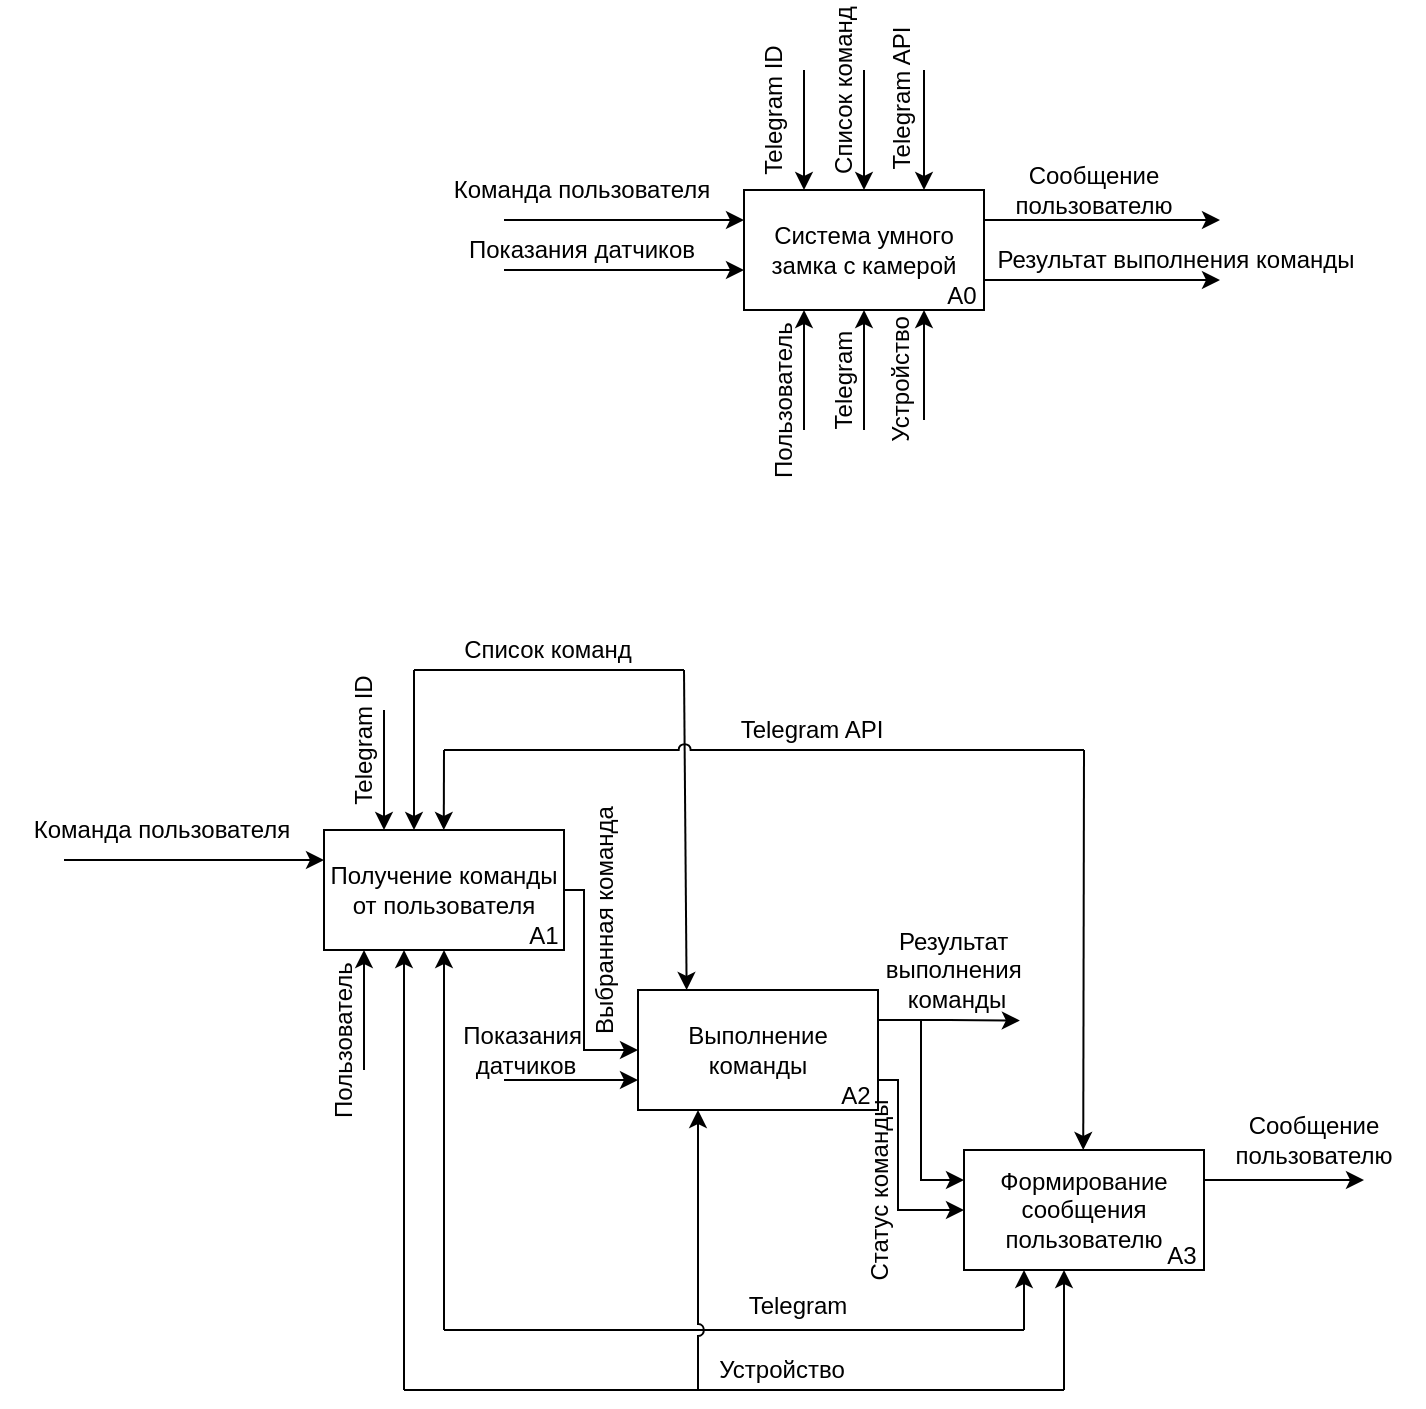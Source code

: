 <mxfile version="27.2.0">
  <diagram name="Страница — 1" id="EmCwxooh9WcDF8pBYgYJ">
    <mxGraphModel dx="983" dy="578" grid="0" gridSize="10" guides="1" tooltips="1" connect="1" arrows="1" fold="1" page="1" pageScale="1" pageWidth="827" pageHeight="1169" background="#ffffff" math="0" shadow="0">
      <root>
        <mxCell id="0" />
        <mxCell id="1" parent="0" />
        <mxCell id="8ozjoJxuKWa_k_Ra9t5D-1" value="Система умного замка с камерой" style="rounded=0;whiteSpace=wrap;html=1;" parent="1" vertex="1">
          <mxGeometry x="417" y="115" width="120" height="60" as="geometry" />
        </mxCell>
        <mxCell id="8ozjoJxuKWa_k_Ra9t5D-2" value="" style="endArrow=classic;html=1;rounded=0;entryX=0;entryY=0.25;entryDx=0;entryDy=0;" parent="1" target="8ozjoJxuKWa_k_Ra9t5D-1" edge="1">
          <mxGeometry width="50" height="50" relative="1" as="geometry">
            <mxPoint x="297" y="130" as="sourcePoint" />
            <mxPoint x="347" y="135" as="targetPoint" />
          </mxGeometry>
        </mxCell>
        <mxCell id="8ozjoJxuKWa_k_Ra9t5D-5" value="Команда пользователя" style="text;html=1;align=center;verticalAlign=middle;whiteSpace=wrap;rounded=0;" parent="1" vertex="1">
          <mxGeometry x="255" y="105" width="162" height="20" as="geometry" />
        </mxCell>
        <mxCell id="8ozjoJxuKWa_k_Ra9t5D-7" value="" style="endArrow=classic;html=1;rounded=0;entryX=0;entryY=0.25;entryDx=0;entryDy=0;" parent="1" edge="1">
          <mxGeometry width="50" height="50" relative="1" as="geometry">
            <mxPoint x="297" y="155" as="sourcePoint" />
            <mxPoint x="417" y="155" as="targetPoint" />
          </mxGeometry>
        </mxCell>
        <mxCell id="8ozjoJxuKWa_k_Ra9t5D-8" value="Показания датчиков" style="text;html=1;align=center;verticalAlign=middle;whiteSpace=wrap;rounded=0;" parent="1" vertex="1">
          <mxGeometry x="255" y="135" width="162" height="20" as="geometry" />
        </mxCell>
        <mxCell id="8ozjoJxuKWa_k_Ra9t5D-9" value="" style="endArrow=classic;html=1;rounded=0;exitX=0;exitY=1;exitDx=0;exitDy=0;" parent="1" source="8ozjoJxuKWa_k_Ra9t5D-10" edge="1">
          <mxGeometry width="50" height="50" relative="1" as="geometry">
            <mxPoint x="595" y="135" as="sourcePoint" />
            <mxPoint x="655" y="130" as="targetPoint" />
          </mxGeometry>
        </mxCell>
        <mxCell id="8ozjoJxuKWa_k_Ra9t5D-10" value="Сообщение пользователю" style="text;html=1;align=center;verticalAlign=middle;whiteSpace=wrap;rounded=0;" parent="1" vertex="1">
          <mxGeometry x="537" y="100" width="110" height="30" as="geometry" />
        </mxCell>
        <mxCell id="8ozjoJxuKWa_k_Ra9t5D-11" value="" style="endArrow=classic;html=1;rounded=0;entryX=0.25;entryY=0;entryDx=0;entryDy=0;" parent="1" target="8ozjoJxuKWa_k_Ra9t5D-1" edge="1">
          <mxGeometry width="50" height="50" relative="1" as="geometry">
            <mxPoint x="447" y="55" as="sourcePoint" />
            <mxPoint x="476.71" y="45" as="targetPoint" />
          </mxGeometry>
        </mxCell>
        <mxCell id="8ozjoJxuKWa_k_Ra9t5D-12" value="Telegram ID" style="text;html=1;align=center;verticalAlign=middle;whiteSpace=wrap;rounded=0;rotation=-90;" parent="1" vertex="1">
          <mxGeometry x="397" y="60" width="70" height="30" as="geometry" />
        </mxCell>
        <mxCell id="8ozjoJxuKWa_k_Ra9t5D-13" value="" style="endArrow=classic;html=1;rounded=0;entryX=0.5;entryY=0;entryDx=0;entryDy=0;" parent="1" target="8ozjoJxuKWa_k_Ra9t5D-1" edge="1">
          <mxGeometry width="50" height="50" relative="1" as="geometry">
            <mxPoint x="477" y="55" as="sourcePoint" />
            <mxPoint x="567" y="-15" as="targetPoint" />
          </mxGeometry>
        </mxCell>
        <mxCell id="8ozjoJxuKWa_k_Ra9t5D-14" value="Список команд" style="text;html=1;align=center;verticalAlign=middle;whiteSpace=wrap;rounded=0;rotation=-90;" parent="1" vertex="1">
          <mxGeometry x="422" y="50" width="90" height="30" as="geometry" />
        </mxCell>
        <mxCell id="8ozjoJxuKWa_k_Ra9t5D-15" value="" style="endArrow=classic;html=1;rounded=0;entryX=0.25;entryY=1;entryDx=0;entryDy=0;" parent="1" target="8ozjoJxuKWa_k_Ra9t5D-1" edge="1">
          <mxGeometry width="50" height="50" relative="1" as="geometry">
            <mxPoint x="447" y="235" as="sourcePoint" />
            <mxPoint x="531" y="233" as="targetPoint" />
          </mxGeometry>
        </mxCell>
        <mxCell id="8ozjoJxuKWa_k_Ra9t5D-16" value="Пользователь" style="text;html=1;align=center;verticalAlign=middle;whiteSpace=wrap;rounded=0;rotation=-90;" parent="1" vertex="1">
          <mxGeometry x="407" y="205" width="60" height="30" as="geometry" />
        </mxCell>
        <mxCell id="8ozjoJxuKWa_k_Ra9t5D-17" value="" style="endArrow=classic;html=1;rounded=0;entryX=0.75;entryY=0;entryDx=0;entryDy=0;" parent="1" target="8ozjoJxuKWa_k_Ra9t5D-1" edge="1">
          <mxGeometry width="50" height="50" relative="1" as="geometry">
            <mxPoint x="507" y="55" as="sourcePoint" />
            <mxPoint x="577" y="5" as="targetPoint" />
          </mxGeometry>
        </mxCell>
        <mxCell id="8ozjoJxuKWa_k_Ra9t5D-18" value="Telegram API" style="text;html=1;align=center;verticalAlign=middle;whiteSpace=wrap;rounded=0;rotation=-90;" parent="1" vertex="1">
          <mxGeometry x="451" y="54" width="90" height="30" as="geometry" />
        </mxCell>
        <mxCell id="8ozjoJxuKWa_k_Ra9t5D-19" value="" style="endArrow=classic;html=1;rounded=0;entryX=0.5;entryY=1;entryDx=0;entryDy=0;" parent="1" target="8ozjoJxuKWa_k_Ra9t5D-1" edge="1">
          <mxGeometry width="50" height="50" relative="1" as="geometry">
            <mxPoint x="477" y="235" as="sourcePoint" />
            <mxPoint x="527" y="245" as="targetPoint" />
          </mxGeometry>
        </mxCell>
        <mxCell id="8ozjoJxuKWa_k_Ra9t5D-20" value="Telegram" style="text;html=1;align=center;verticalAlign=middle;whiteSpace=wrap;rounded=0;rotation=-90;" parent="1" vertex="1">
          <mxGeometry x="437" y="195" width="60" height="30" as="geometry" />
        </mxCell>
        <mxCell id="8ozjoJxuKWa_k_Ra9t5D-21" value="A0" style="text;html=1;align=center;verticalAlign=middle;whiteSpace=wrap;rounded=0;" parent="1" vertex="1">
          <mxGeometry x="511" y="160" width="30" height="15" as="geometry" />
        </mxCell>
        <mxCell id="8ozjoJxuKWa_k_Ra9t5D-22" value="Получение команды от пользователя" style="rounded=0;whiteSpace=wrap;html=1;" parent="1" vertex="1">
          <mxGeometry x="207" y="435" width="120" height="60" as="geometry" />
        </mxCell>
        <mxCell id="FA_rfXkK4XhOWEj8PxHk-4" style="edgeStyle=orthogonalEdgeStyle;rounded=0;orthogonalLoop=1;jettySize=auto;html=1;exitX=1;exitY=0.25;exitDx=0;exitDy=0;" edge="1" parent="1" source="8ozjoJxuKWa_k_Ra9t5D-23">
          <mxGeometry relative="1" as="geometry">
            <mxPoint x="554.931" y="530.276" as="targetPoint" />
          </mxGeometry>
        </mxCell>
        <mxCell id="8ozjoJxuKWa_k_Ra9t5D-23" value="Выполнение команды" style="rounded=0;whiteSpace=wrap;html=1;" parent="1" vertex="1">
          <mxGeometry x="364" y="515" width="120" height="60" as="geometry" />
        </mxCell>
        <mxCell id="8ozjoJxuKWa_k_Ra9t5D-24" value="Формирование сообщения пользователю" style="rounded=0;whiteSpace=wrap;html=1;" parent="1" vertex="1">
          <mxGeometry x="527" y="595" width="120" height="60" as="geometry" />
        </mxCell>
        <mxCell id="8ozjoJxuKWa_k_Ra9t5D-25" value="" style="endArrow=classic;html=1;rounded=0;exitX=1;exitY=0.25;exitDx=0;exitDy=0;" parent="1" source="8ozjoJxuKWa_k_Ra9t5D-24" edge="1">
          <mxGeometry width="50" height="50" relative="1" as="geometry">
            <mxPoint x="657" y="605" as="sourcePoint" />
            <mxPoint x="727" y="610" as="targetPoint" />
          </mxGeometry>
        </mxCell>
        <mxCell id="8ozjoJxuKWa_k_Ra9t5D-26" value="Сообщение пользователю" style="text;html=1;align=center;verticalAlign=middle;whiteSpace=wrap;rounded=0;" parent="1" vertex="1">
          <mxGeometry x="647" y="575" width="110" height="30" as="geometry" />
        </mxCell>
        <mxCell id="8ozjoJxuKWa_k_Ra9t5D-27" value="" style="endArrow=classic;html=1;rounded=0;exitX=1;exitY=0.75;exitDx=0;exitDy=0;" parent="1" source="8ozjoJxuKWa_k_Ra9t5D-1" edge="1">
          <mxGeometry width="50" height="50" relative="1" as="geometry">
            <mxPoint x="579" y="155" as="sourcePoint" />
            <mxPoint x="655" y="160" as="targetPoint" />
          </mxGeometry>
        </mxCell>
        <mxCell id="8ozjoJxuKWa_k_Ra9t5D-28" value="Результат выполнения команды" style="text;html=1;align=center;verticalAlign=middle;whiteSpace=wrap;rounded=0;" parent="1" vertex="1">
          <mxGeometry x="541" y="135" width="184" height="30" as="geometry" />
        </mxCell>
        <mxCell id="8ozjoJxuKWa_k_Ra9t5D-30" value="Результат&amp;nbsp;&lt;div&gt;выполнения&amp;nbsp;&lt;/div&gt;&lt;div&gt;команды&lt;/div&gt;" style="text;html=1;align=center;verticalAlign=middle;whiteSpace=wrap;rounded=0;" parent="1" vertex="1">
          <mxGeometry x="482" y="490" width="83" height="30" as="geometry" />
        </mxCell>
        <mxCell id="8ozjoJxuKWa_k_Ra9t5D-31" value="" style="endArrow=classic;html=1;rounded=0;exitX=1;exitY=0.75;exitDx=0;exitDy=0;entryX=0;entryY=0.5;entryDx=0;entryDy=0;edgeStyle=orthogonalEdgeStyle;" parent="1" source="8ozjoJxuKWa_k_Ra9t5D-23" target="8ozjoJxuKWa_k_Ra9t5D-24" edge="1">
          <mxGeometry width="50" height="50" relative="1" as="geometry">
            <mxPoint x="501.0" y="555" as="sourcePoint" />
            <mxPoint x="544" y="635" as="targetPoint" />
            <Array as="points">
              <mxPoint x="494" y="560" />
              <mxPoint x="494" y="625" />
            </Array>
          </mxGeometry>
        </mxCell>
        <mxCell id="8ozjoJxuKWa_k_Ra9t5D-32" value="Статус команды" style="text;html=1;align=center;verticalAlign=middle;whiteSpace=wrap;rounded=0;rotation=-90;" parent="1" vertex="1">
          <mxGeometry x="437" y="600" width="96" height="30" as="geometry" />
        </mxCell>
        <mxCell id="8ozjoJxuKWa_k_Ra9t5D-34" value="" style="endArrow=classic;html=1;rounded=0;exitX=1;exitY=0.5;exitDx=0;exitDy=0;entryX=0;entryY=0.5;entryDx=0;entryDy=0;" parent="1" source="8ozjoJxuKWa_k_Ra9t5D-22" target="8ozjoJxuKWa_k_Ra9t5D-23" edge="1">
          <mxGeometry width="50" height="50" relative="1" as="geometry">
            <mxPoint x="363" y="425" as="sourcePoint" />
            <mxPoint x="406" y="505" as="targetPoint" />
            <Array as="points">
              <mxPoint x="337" y="465" />
              <mxPoint x="337" y="545" />
            </Array>
          </mxGeometry>
        </mxCell>
        <mxCell id="8ozjoJxuKWa_k_Ra9t5D-35" value="Выбранная команда" style="text;html=1;align=center;verticalAlign=middle;whiteSpace=wrap;rounded=0;rotation=-90;" parent="1" vertex="1">
          <mxGeometry x="289" y="465" width="117" height="30" as="geometry" />
        </mxCell>
        <mxCell id="8ozjoJxuKWa_k_Ra9t5D-36" value="" style="endArrow=classic;html=1;rounded=0;entryX=0;entryY=0.25;entryDx=0;entryDy=0;" parent="1" target="8ozjoJxuKWa_k_Ra9t5D-22" edge="1">
          <mxGeometry width="50" height="50" relative="1" as="geometry">
            <mxPoint x="77" y="450" as="sourcePoint" />
            <mxPoint x="197" y="455" as="targetPoint" />
          </mxGeometry>
        </mxCell>
        <mxCell id="8ozjoJxuKWa_k_Ra9t5D-37" value="Команда пользователя" style="text;html=1;align=center;verticalAlign=middle;whiteSpace=wrap;rounded=0;" parent="1" vertex="1">
          <mxGeometry x="45" y="425" width="162" height="20" as="geometry" />
        </mxCell>
        <mxCell id="8ozjoJxuKWa_k_Ra9t5D-38" value="Показания&amp;nbsp;&lt;div&gt;датчиков&lt;/div&gt;" style="text;html=1;align=center;verticalAlign=middle;whiteSpace=wrap;rounded=0;" parent="1" vertex="1">
          <mxGeometry x="252" y="535" width="112" height="20" as="geometry" />
        </mxCell>
        <mxCell id="8ozjoJxuKWa_k_Ra9t5D-39" value="" style="endArrow=classic;html=1;rounded=0;entryX=0;entryY=0.75;entryDx=0;entryDy=0;" parent="1" target="8ozjoJxuKWa_k_Ra9t5D-23" edge="1">
          <mxGeometry width="50" height="50" relative="1" as="geometry">
            <mxPoint x="297" y="560" as="sourcePoint" />
            <mxPoint x="303" y="555" as="targetPoint" />
          </mxGeometry>
        </mxCell>
        <mxCell id="8ozjoJxuKWa_k_Ra9t5D-40" value="Пользователь" style="text;html=1;align=center;verticalAlign=middle;whiteSpace=wrap;rounded=0;rotation=-90;" parent="1" vertex="1">
          <mxGeometry x="187" y="525" width="60" height="30" as="geometry" />
        </mxCell>
        <mxCell id="8ozjoJxuKWa_k_Ra9t5D-42" value="" style="endArrow=classic;html=1;rounded=0;entryX=0.5;entryY=1;entryDx=0;entryDy=0;" parent="1" target="8ozjoJxuKWa_k_Ra9t5D-22" edge="1">
          <mxGeometry width="50" height="50" relative="1" as="geometry">
            <mxPoint x="267" y="685" as="sourcePoint" />
            <mxPoint x="267.0" y="545" as="targetPoint" />
          </mxGeometry>
        </mxCell>
        <mxCell id="8ozjoJxuKWa_k_Ra9t5D-43" value="" style="endArrow=classic;html=1;rounded=0;entryX=0.25;entryY=1;entryDx=0;entryDy=0;" parent="1" edge="1">
          <mxGeometry width="50" height="50" relative="1" as="geometry">
            <mxPoint x="227" y="555" as="sourcePoint" />
            <mxPoint x="227" y="495" as="targetPoint" />
          </mxGeometry>
        </mxCell>
        <mxCell id="8ozjoJxuKWa_k_Ra9t5D-44" value="Telegram" style="text;html=1;align=center;verticalAlign=middle;whiteSpace=wrap;rounded=0;rotation=0;" parent="1" vertex="1">
          <mxGeometry x="414" y="665" width="60" height="15" as="geometry" />
        </mxCell>
        <mxCell id="8ozjoJxuKWa_k_Ra9t5D-47" value="Устройство" style="text;html=1;align=center;verticalAlign=middle;whiteSpace=wrap;rounded=0;rotation=-90;" parent="1" vertex="1">
          <mxGeometry x="465.5" y="195" width="60" height="30" as="geometry" />
        </mxCell>
        <mxCell id="8ozjoJxuKWa_k_Ra9t5D-48" value="" style="endArrow=classic;html=1;rounded=0;entryX=0.75;entryY=1;entryDx=0;entryDy=0;" parent="1" target="8ozjoJxuKWa_k_Ra9t5D-1" edge="1">
          <mxGeometry width="50" height="50" relative="1" as="geometry">
            <mxPoint x="507" y="230" as="sourcePoint" />
            <mxPoint x="555" y="195" as="targetPoint" />
          </mxGeometry>
        </mxCell>
        <mxCell id="8ozjoJxuKWa_k_Ra9t5D-49" value="Устройство" style="text;html=1;align=center;verticalAlign=middle;whiteSpace=wrap;rounded=0;rotation=0;" parent="1" vertex="1">
          <mxGeometry x="406" y="695" width="60" height="20" as="geometry" />
        </mxCell>
        <mxCell id="8ozjoJxuKWa_k_Ra9t5D-52" value="" style="endArrow=classic;html=1;rounded=0;entryX=0.25;entryY=1;entryDx=0;entryDy=0;" parent="1" target="8ozjoJxuKWa_k_Ra9t5D-24" edge="1">
          <mxGeometry width="50" height="50" relative="1" as="geometry">
            <mxPoint x="557" y="685" as="sourcePoint" />
            <mxPoint x="557" y="705" as="targetPoint" />
          </mxGeometry>
        </mxCell>
        <mxCell id="8ozjoJxuKWa_k_Ra9t5D-53" value="" style="endArrow=none;html=1;rounded=0;jumpStyle=arc;" parent="1" edge="1">
          <mxGeometry width="50" height="50" relative="1" as="geometry">
            <mxPoint x="267" y="685" as="sourcePoint" />
            <mxPoint x="557" y="685" as="targetPoint" />
          </mxGeometry>
        </mxCell>
        <mxCell id="8ozjoJxuKWa_k_Ra9t5D-54" value="" style="endArrow=classic;html=1;rounded=0;entryX=0.25;entryY=1;entryDx=0;entryDy=0;jumpStyle=arc;" parent="1" target="8ozjoJxuKWa_k_Ra9t5D-23" edge="1">
          <mxGeometry width="50" height="50" relative="1" as="geometry">
            <mxPoint x="394" y="715" as="sourcePoint" />
            <mxPoint x="397" y="595" as="targetPoint" />
          </mxGeometry>
        </mxCell>
        <mxCell id="8ozjoJxuKWa_k_Ra9t5D-55" value="" style="endArrow=classic;html=1;rounded=0;" parent="1" edge="1">
          <mxGeometry width="50" height="50" relative="1" as="geometry">
            <mxPoint x="247" y="715" as="sourcePoint" />
            <mxPoint x="247" y="495" as="targetPoint" />
          </mxGeometry>
        </mxCell>
        <mxCell id="8ozjoJxuKWa_k_Ra9t5D-56" value="" style="endArrow=classic;html=1;rounded=0;" parent="1" edge="1">
          <mxGeometry width="50" height="50" relative="1" as="geometry">
            <mxPoint x="577" y="715" as="sourcePoint" />
            <mxPoint x="577" y="655" as="targetPoint" />
          </mxGeometry>
        </mxCell>
        <mxCell id="8ozjoJxuKWa_k_Ra9t5D-57" value="" style="endArrow=none;html=1;rounded=0;jumpStyle=arc;" parent="1" edge="1">
          <mxGeometry width="50" height="50" relative="1" as="geometry">
            <mxPoint x="247" y="715" as="sourcePoint" />
            <mxPoint x="577" y="715" as="targetPoint" />
          </mxGeometry>
        </mxCell>
        <mxCell id="8ozjoJxuKWa_k_Ra9t5D-58" value="" style="endArrow=classic;html=1;rounded=0;entryX=0.25;entryY=0;entryDx=0;entryDy=0;" parent="1" target="8ozjoJxuKWa_k_Ra9t5D-22" edge="1">
          <mxGeometry width="50" height="50" relative="1" as="geometry">
            <mxPoint x="237" y="375" as="sourcePoint" />
            <mxPoint x="217" y="325" as="targetPoint" />
          </mxGeometry>
        </mxCell>
        <mxCell id="8ozjoJxuKWa_k_Ra9t5D-59" value="Telegram ID" style="text;html=1;align=center;verticalAlign=middle;whiteSpace=wrap;rounded=0;rotation=-90;" parent="1" vertex="1">
          <mxGeometry x="192" y="380" width="70" height="20" as="geometry" />
        </mxCell>
        <mxCell id="8ozjoJxuKWa_k_Ra9t5D-60" value="Список команд" style="text;html=1;align=center;verticalAlign=middle;whiteSpace=wrap;rounded=0;rotation=0;" parent="1" vertex="1">
          <mxGeometry x="274" y="335" width="90" height="20" as="geometry" />
        </mxCell>
        <mxCell id="8ozjoJxuKWa_k_Ra9t5D-61" value="" style="endArrow=classic;html=1;rounded=0;entryX=0.25;entryY=0;entryDx=0;entryDy=0;" parent="1" edge="1">
          <mxGeometry width="50" height="50" relative="1" as="geometry">
            <mxPoint x="252" y="355" as="sourcePoint" />
            <mxPoint x="252" y="435" as="targetPoint" />
          </mxGeometry>
        </mxCell>
        <mxCell id="8ozjoJxuKWa_k_Ra9t5D-62" value="" style="endArrow=classic;html=1;rounded=0;entryX=0.25;entryY=0;entryDx=0;entryDy=0;" parent="1" edge="1">
          <mxGeometry width="50" height="50" relative="1" as="geometry">
            <mxPoint x="387" y="355" as="sourcePoint" />
            <mxPoint x="388.31" y="515" as="targetPoint" />
          </mxGeometry>
        </mxCell>
        <mxCell id="8ozjoJxuKWa_k_Ra9t5D-63" value="" style="endArrow=none;html=1;rounded=0;jumpStyle=arc;" parent="1" edge="1">
          <mxGeometry width="50" height="50" relative="1" as="geometry">
            <mxPoint x="252" y="355" as="sourcePoint" />
            <mxPoint x="387" y="355" as="targetPoint" />
          </mxGeometry>
        </mxCell>
        <mxCell id="8ozjoJxuKWa_k_Ra9t5D-64" value="" style="endArrow=classic;html=1;rounded=0;entryX=0.25;entryY=0;entryDx=0;entryDy=0;" parent="1" edge="1">
          <mxGeometry width="50" height="50" relative="1" as="geometry">
            <mxPoint x="267" y="395" as="sourcePoint" />
            <mxPoint x="266.89" y="435" as="targetPoint" />
          </mxGeometry>
        </mxCell>
        <mxCell id="8ozjoJxuKWa_k_Ra9t5D-65" value="" style="endArrow=classic;html=1;rounded=0;entryX=0.25;entryY=0;entryDx=0;entryDy=0;" parent="1" edge="1">
          <mxGeometry width="50" height="50" relative="1" as="geometry">
            <mxPoint x="587" y="395" as="sourcePoint" />
            <mxPoint x="586.62" y="595" as="targetPoint" />
          </mxGeometry>
        </mxCell>
        <mxCell id="8ozjoJxuKWa_k_Ra9t5D-66" value="" style="endArrow=none;html=1;rounded=0;jumpStyle=arc;" parent="1" edge="1">
          <mxGeometry width="50" height="50" relative="1" as="geometry">
            <mxPoint x="267" y="395" as="sourcePoint" />
            <mxPoint x="587" y="395" as="targetPoint" />
          </mxGeometry>
        </mxCell>
        <mxCell id="8ozjoJxuKWa_k_Ra9t5D-67" value="Telegram API" style="text;html=1;align=center;verticalAlign=middle;whiteSpace=wrap;rounded=0;rotation=0;" parent="1" vertex="1">
          <mxGeometry x="406" y="370" width="90" height="30" as="geometry" />
        </mxCell>
        <mxCell id="8ozjoJxuKWa_k_Ra9t5D-68" value="A1" style="text;html=1;align=center;verticalAlign=middle;whiteSpace=wrap;rounded=0;" parent="1" vertex="1">
          <mxGeometry x="302" y="480" width="30" height="15" as="geometry" />
        </mxCell>
        <mxCell id="8ozjoJxuKWa_k_Ra9t5D-69" value="A2&lt;span style=&quot;color: rgba(0, 0, 0, 0); font-family: monospace; font-size: 0px; text-align: start; text-wrap-mode: nowrap;&quot;&gt;%3CmxGraphModel%3E%3Croot%3E%3CmxCell%20id%3D%220%22%2F%3E%3CmxCell%20id%3D%221%22%20parent%3D%220%22%2F%3E%3CmxCell%20id%3D%222%22%20value%3D%22A0%22%20style%3D%22text%3Bhtml%3D1%3Balign%3Dcenter%3BverticalAlign%3Dmiddle%3BwhiteSpace%3Dwrap%3Brounded%3D0%3B%22%20vertex%3D%221%22%20parent%3D%221%22%3E%3CmxGeometry%20x%3D%22511%22%20y%3D%22160%22%20width%3D%2230%22%20height%3D%2215%22%20as%3D%22geometry%22%2F%3E%3C%2FmxCell%3E%3C%2Froot%3E%3C%2FmxGraphModel%3E&lt;/span&gt;" style="text;html=1;align=center;verticalAlign=middle;whiteSpace=wrap;rounded=0;" parent="1" vertex="1">
          <mxGeometry x="458" y="560" width="30" height="15" as="geometry" />
        </mxCell>
        <mxCell id="8ozjoJxuKWa_k_Ra9t5D-70" value="A3" style="text;html=1;align=center;verticalAlign=middle;whiteSpace=wrap;rounded=0;" parent="1" vertex="1">
          <mxGeometry x="621" y="640" width="30" height="15" as="geometry" />
        </mxCell>
        <mxCell id="FA_rfXkK4XhOWEj8PxHk-2" value="" style="endArrow=classic;html=1;rounded=0;exitX=1;exitY=0.25;exitDx=0;exitDy=0;entryX=0;entryY=0.25;entryDx=0;entryDy=0;edgeStyle=orthogonalEdgeStyle;" edge="1" parent="1" source="8ozjoJxuKWa_k_Ra9t5D-23" target="8ozjoJxuKWa_k_Ra9t5D-24">
          <mxGeometry width="50" height="50" relative="1" as="geometry">
            <mxPoint x="623" y="566" as="sourcePoint" />
            <mxPoint x="673" y="516" as="targetPoint" />
          </mxGeometry>
        </mxCell>
      </root>
    </mxGraphModel>
  </diagram>
</mxfile>

